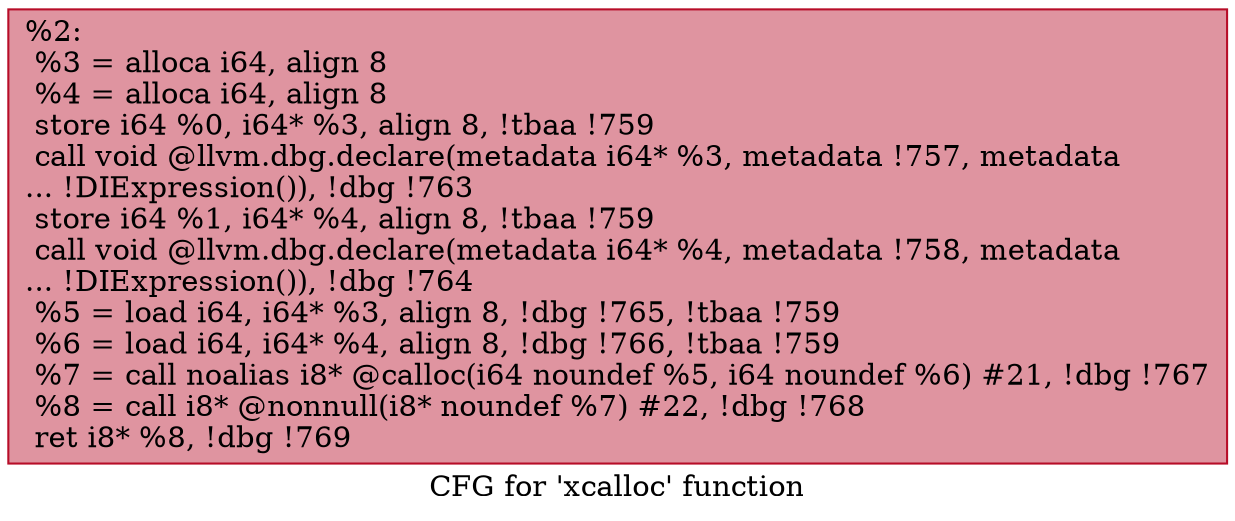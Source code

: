 digraph "CFG for 'xcalloc' function" {
	label="CFG for 'xcalloc' function";

	Node0x823ea0 [shape=record,color="#b70d28ff", style=filled, fillcolor="#b70d2870",label="{%2:\l  %3 = alloca i64, align 8\l  %4 = alloca i64, align 8\l  store i64 %0, i64* %3, align 8, !tbaa !759\l  call void @llvm.dbg.declare(metadata i64* %3, metadata !757, metadata\l... !DIExpression()), !dbg !763\l  store i64 %1, i64* %4, align 8, !tbaa !759\l  call void @llvm.dbg.declare(metadata i64* %4, metadata !758, metadata\l... !DIExpression()), !dbg !764\l  %5 = load i64, i64* %3, align 8, !dbg !765, !tbaa !759\l  %6 = load i64, i64* %4, align 8, !dbg !766, !tbaa !759\l  %7 = call noalias i8* @calloc(i64 noundef %5, i64 noundef %6) #21, !dbg !767\l  %8 = call i8* @nonnull(i8* noundef %7) #22, !dbg !768\l  ret i8* %8, !dbg !769\l}"];
}
